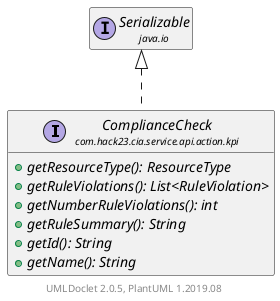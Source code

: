 @startuml
    set namespaceSeparator none
    hide empty fields
    hide empty methods

    interface "<size:14>ComplianceCheck\n<size:10>com.hack23.cia.service.api.action.kpi" as com.hack23.cia.service.api.action.kpi.ComplianceCheck [[ComplianceCheck.html]] {
        {abstract} +getResourceType(): ResourceType
        {abstract} +getRuleViolations(): List<RuleViolation>
        {abstract} +getNumberRuleViolations(): int
        {abstract} +getRuleSummary(): String
        {abstract} +getId(): String
        {abstract} +getName(): String
    }

    interface "<size:14>Serializable\n<size:10>java.io" as java.io.Serializable

    java.io.Serializable <|.. com.hack23.cia.service.api.action.kpi.ComplianceCheck

    center footer UMLDoclet 2.0.5, PlantUML 1.2019.08
@enduml
